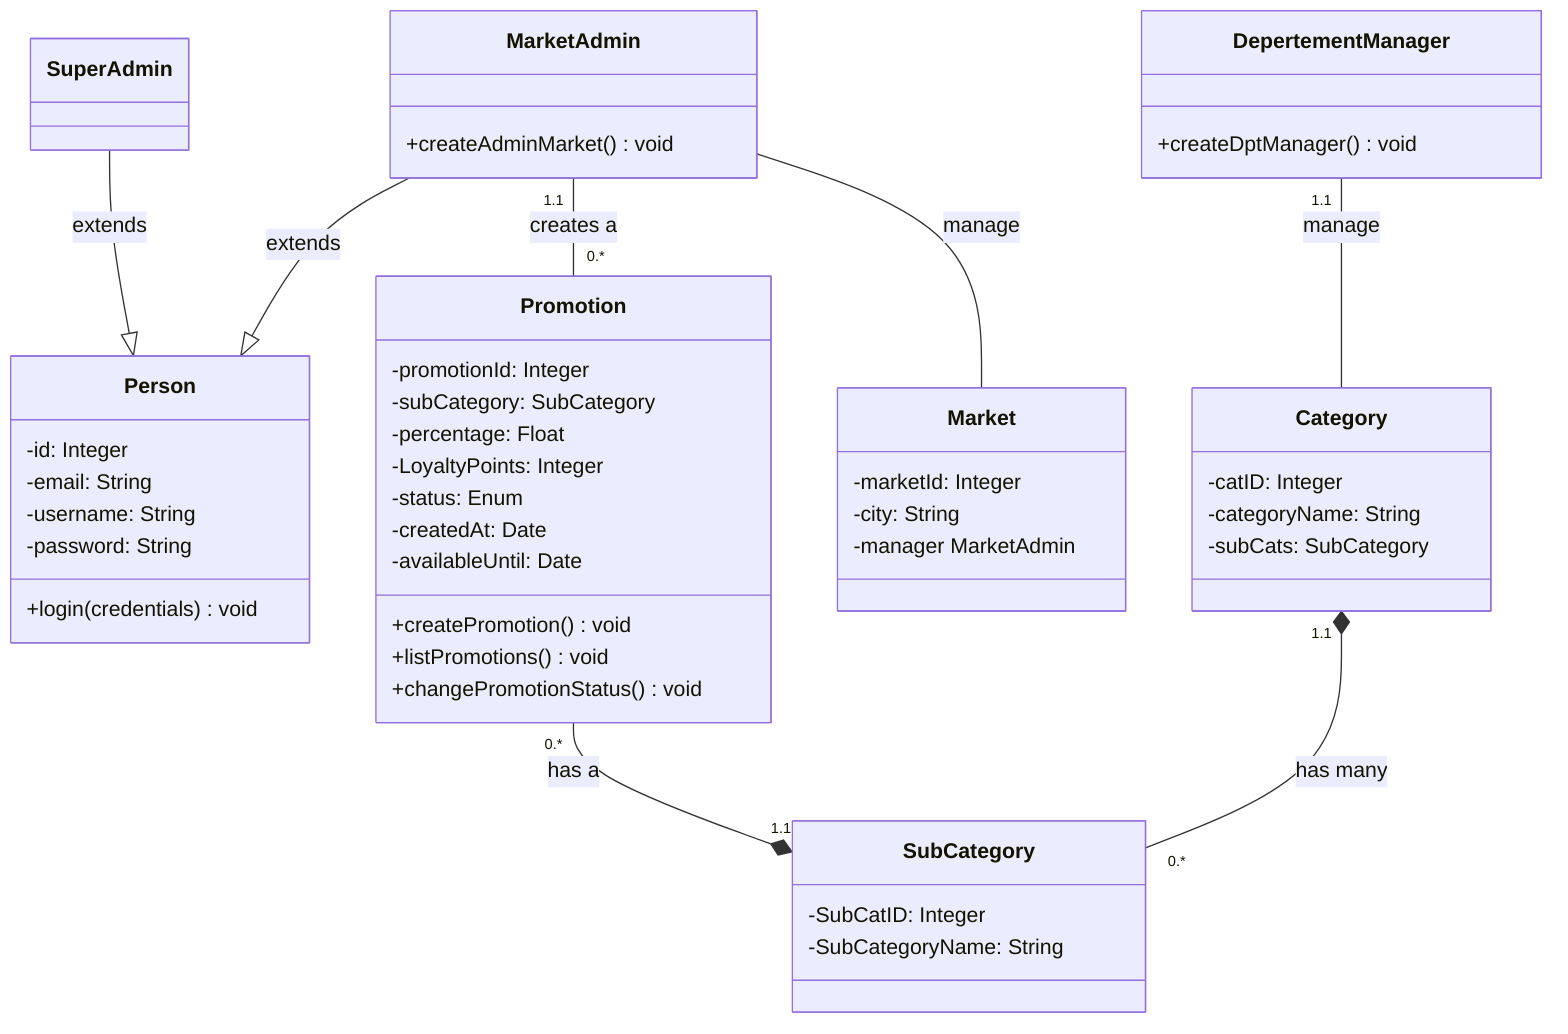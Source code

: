 classDiagram
   direction TB

   SuperAdmin --|> Person: extends
   MarketAdmin --|> Person: extends
   %% DepertementManager --|> Person: extends
   Promotion "0.*" --* "1.1" SubCategory: has a
   MarketAdmin "1.1" -- "0.*" Promotion: creates a
   Category "1.1" *-- "0.*" SubCategory: has many
   DepertementManager "1.1" -- Category: manage
   MarketAdmin -- Market: manage

   class Market{
      -marketId: Integer
      -city: String
      -manager MarketAdmin
   }

   class Promotion{
    -promotionId: Integer
    -subCategory: SubCategory 
    -percentage: Float 
    -LoyaltyPoints: Integer 
    -status: Enum 
    -createdAt: Date
    -availableUntil: Date 

    +createPromotion() void
    +listPromotions() void
    +changePromotionStatus() void
   }

   class SubCategory{
    -SubCatID: Integer 
    -SubCategoryName: String 
   }

   class Category{
    -catID: Integer 
    -categoryName: String 
    -subCats: SubCategory  
   }
   
   class Person{
    -id: Integer 
    -email: String 
    -username: String 
    -password: String 

    +login(credentials) void
   }

   class SuperAdmin{

   }

   class MarketAdmin{
    +createAdminMarket() void
   }

   class DepertementManager{
    +createDptManager() void
   }